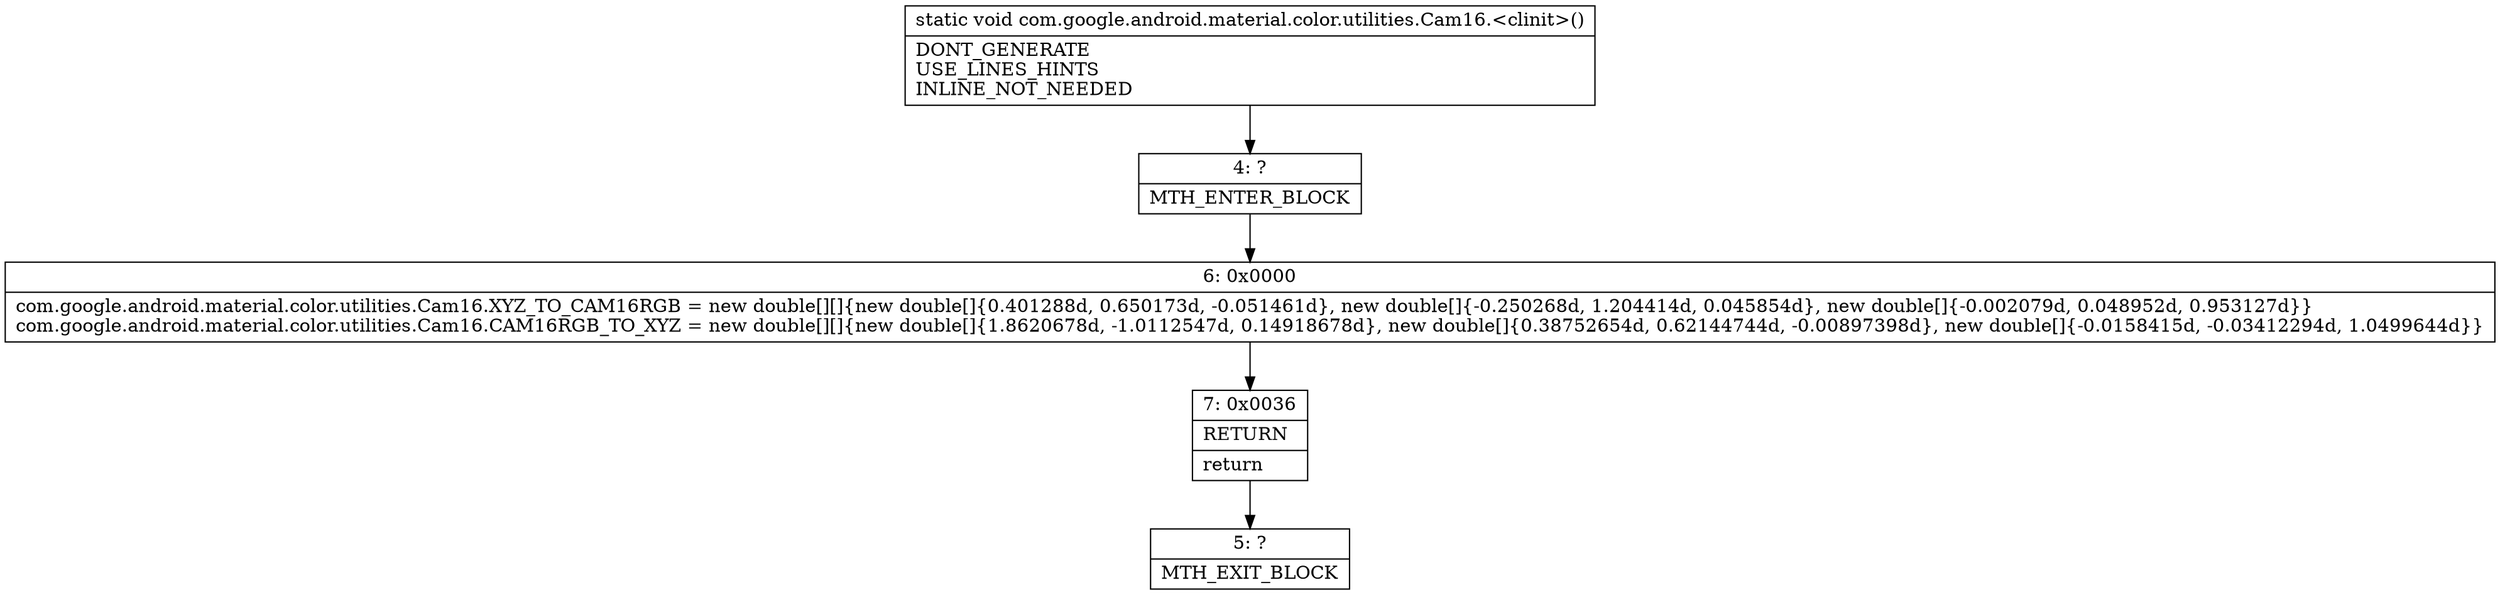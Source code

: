 digraph "CFG forcom.google.android.material.color.utilities.Cam16.\<clinit\>()V" {
Node_4 [shape=record,label="{4\:\ ?|MTH_ENTER_BLOCK\l}"];
Node_6 [shape=record,label="{6\:\ 0x0000|com.google.android.material.color.utilities.Cam16.XYZ_TO_CAM16RGB = new double[][]\{new double[]\{0.401288d, 0.650173d, \-0.051461d\}, new double[]\{\-0.250268d, 1.204414d, 0.045854d\}, new double[]\{\-0.002079d, 0.048952d, 0.953127d\}\}\lcom.google.android.material.color.utilities.Cam16.CAM16RGB_TO_XYZ = new double[][]\{new double[]\{1.8620678d, \-1.0112547d, 0.14918678d\}, new double[]\{0.38752654d, 0.62144744d, \-0.00897398d\}, new double[]\{\-0.0158415d, \-0.03412294d, 1.0499644d\}\}\l}"];
Node_7 [shape=record,label="{7\:\ 0x0036|RETURN\l|return\l}"];
Node_5 [shape=record,label="{5\:\ ?|MTH_EXIT_BLOCK\l}"];
MethodNode[shape=record,label="{static void com.google.android.material.color.utilities.Cam16.\<clinit\>()  | DONT_GENERATE\lUSE_LINES_HINTS\lINLINE_NOT_NEEDED\l}"];
MethodNode -> Node_4;Node_4 -> Node_6;
Node_6 -> Node_7;
Node_7 -> Node_5;
}

